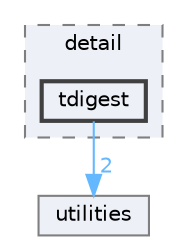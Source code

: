 digraph "D:/gitLibrary/cudf/cpp/include/cudf/detail/tdigest"
{
 // LATEX_PDF_SIZE
  bgcolor="transparent";
  edge [fontname=Helvetica,fontsize=10,labelfontname=Helvetica,labelfontsize=10];
  node [fontname=Helvetica,fontsize=10,shape=box,height=0.2,width=0.4];
  compound=true
  subgraph clusterdir_a82d85c89be6cfc9cc0f5c38ca1aa1ac {
    graph [ bgcolor="#edf0f7", pencolor="grey50", label="detail", fontname=Helvetica,fontsize=10 style="filled,dashed", URL="dir_a82d85c89be6cfc9cc0f5c38ca1aa1ac.html",tooltip=""]
  dir_3414170a92cc9fc1bf0a12b30e378dbf [label="tdigest", fillcolor="#edf0f7", color="grey25", style="filled,bold", URL="dir_3414170a92cc9fc1bf0a12b30e378dbf.html",tooltip=""];
  }
  dir_8262fc92296c7dd0bcaa745c9549f750 [label="utilities", fillcolor="#edf0f7", color="grey50", style="filled", URL="dir_8262fc92296c7dd0bcaa745c9549f750.html",tooltip=""];
  dir_3414170a92cc9fc1bf0a12b30e378dbf->dir_8262fc92296c7dd0bcaa745c9549f750 [headlabel="2", labeldistance=1.5 headhref="dir_000034_000038.html" color="steelblue1" fontcolor="steelblue1"];
}
